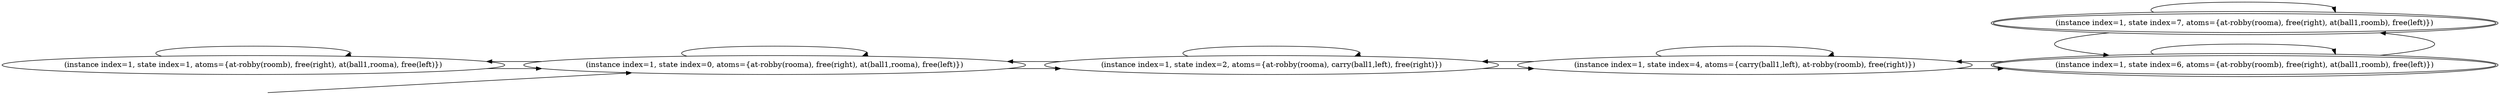 digraph {
rankdir="LR"
s1[label="(instance index=1, state index=1, atoms={at-robby(roomb), free(right), at(ball1,rooma), free(left)})"]
s0[label="(instance index=1, state index=0, atoms={at-robby(rooma), free(right), at(ball1,rooma), free(left)})"]
s2[label="(instance index=1, state index=2, atoms={at-robby(rooma), carry(ball1,left), free(right)})"]
s4[label="(instance index=1, state index=4, atoms={carry(ball1,left), at-robby(roomb), free(right)})"]
s6[peripheries=2,label="(instance index=1, state index=6, atoms={at-robby(roomb), free(right), at(ball1,roomb), free(left)})"]
s7[peripheries=2,label="(instance index=1, state index=7, atoms={at-robby(rooma), free(right), at(ball1,roomb), free(left)})"]
Dangling [ label = "", style = invis ]
{ rank = same; Dangling }
Dangling -> s0
{ rank = same; s0}
{ rank = same; s0}
{ rank = same; s2}
{ rank = same; s4}
{ rank = same; s6,s7}
{
s1->s1
s1->s0
}
{
s0->s2
s0->s1
s0->s0
}
{
s2->s4
s2->s2
s2->s0
}
{
s4->s6
s4->s4
s4->s2
}
{
s6->s6
s6->s7
s6->s4
s7->s7
s7->s6
}
}
